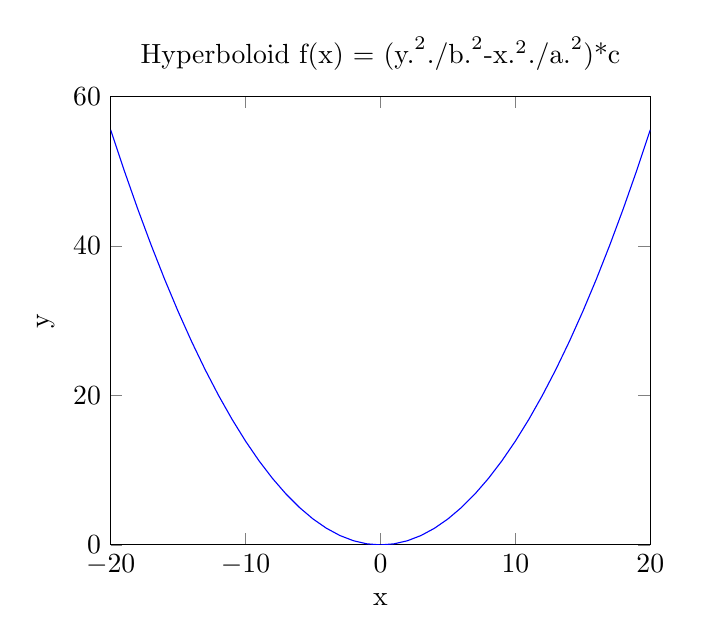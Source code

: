 % This file was created by matlab2tikz v0.4.7 running on MATLAB 8.1.
% Copyright (c) 2008--2014, Nico Schlömer <nico.schloemer@gmail.com>
% All rights reserved.
% Minimal pgfplots version: 1.3
% 
% The latest updates can be retrieved from
%   http://www.mathworks.com/matlabcentral/fileexchange/22022-matlab2tikz
% where you can also make suggestions and rate matlab2tikz.
% 
\begin{tikzpicture}

\begin{axis}[%
xmin=-20,
xmax=20,
xlabel={x},
ymin=0,
ymax=60,
ylabel={y},
title={$\text{Hyperboloid f(x) = (y.}^\text{2}\text{./b.}^\text{2}\text{-x.}^\text{2}\text{./a.}^\text{2}\text{)*c}$}
]
\addplot [color=blue,solid,forget plot]
  table[row sep=crcr]{%
-20	55.556\\
-19	50.139\\
-18	45\\
-17	40.139\\
-16	35.556\\
-15	31.25\\
-14	27.222\\
-13	23.472\\
-12	20\\
-11	16.806\\
-10	13.889\\
-9	11.25\\
-8	8.889\\
-7	6.806\\
-6	5\\
-5	3.472\\
-4	2.222\\
-3	1.25\\
-2	0.556\\
-1	0.139\\
0	0\\
1	0.139\\
2	0.556\\
3	1.25\\
4	2.222\\
5	3.472\\
6	5\\
7	6.806\\
8	8.889\\
9	11.25\\
10	13.889\\
11	16.806\\
12	20\\
13	23.472\\
14	27.222\\
15	31.25\\
16	35.556\\
17	40.139\\
18	45\\
19	50.139\\
20	55.556\\
};
\end{axis}
\end{tikzpicture}%